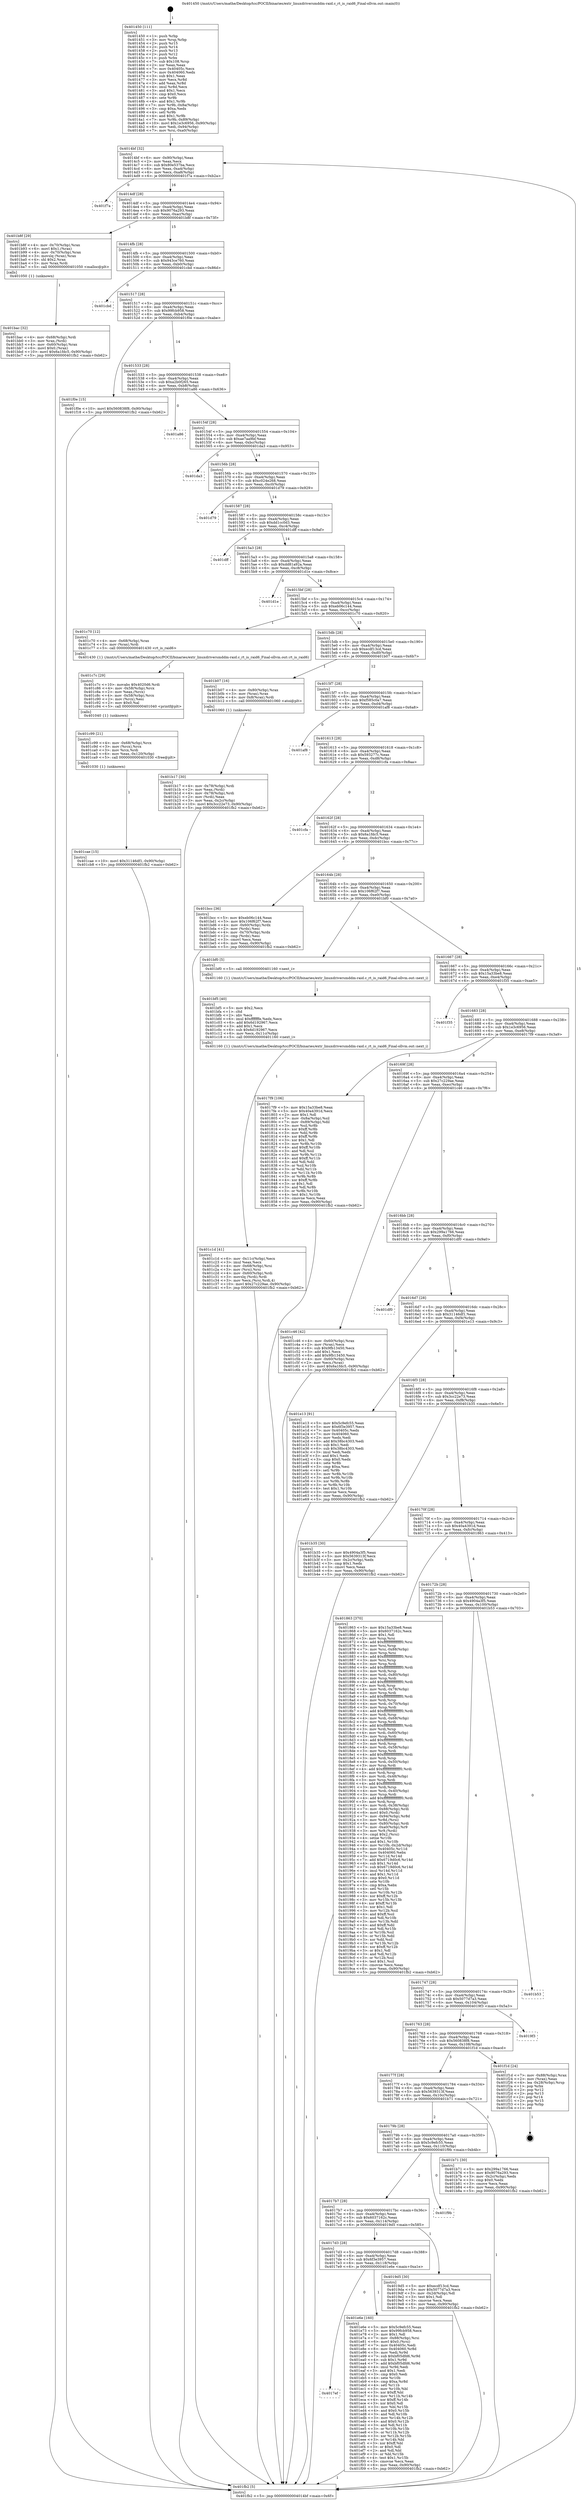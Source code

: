 digraph "0x401450" {
  label = "0x401450 (/mnt/c/Users/mathe/Desktop/tcc/POCII/binaries/extr_linuxdriversmddm-raid.c_rt_is_raid6_Final-ollvm.out::main(0))"
  labelloc = "t"
  node[shape=record]

  Entry [label="",width=0.3,height=0.3,shape=circle,fillcolor=black,style=filled]
  "0x4014bf" [label="{
     0x4014bf [32]\l
     | [instrs]\l
     &nbsp;&nbsp;0x4014bf \<+6\>: mov -0x90(%rbp),%eax\l
     &nbsp;&nbsp;0x4014c5 \<+2\>: mov %eax,%ecx\l
     &nbsp;&nbsp;0x4014c7 \<+6\>: sub $0x80e537ba,%ecx\l
     &nbsp;&nbsp;0x4014cd \<+6\>: mov %eax,-0xa4(%rbp)\l
     &nbsp;&nbsp;0x4014d3 \<+6\>: mov %ecx,-0xa8(%rbp)\l
     &nbsp;&nbsp;0x4014d9 \<+6\>: je 0000000000401f7a \<main+0xb2a\>\l
  }"]
  "0x401f7a" [label="{
     0x401f7a\l
  }", style=dashed]
  "0x4014df" [label="{
     0x4014df [28]\l
     | [instrs]\l
     &nbsp;&nbsp;0x4014df \<+5\>: jmp 00000000004014e4 \<main+0x94\>\l
     &nbsp;&nbsp;0x4014e4 \<+6\>: mov -0xa4(%rbp),%eax\l
     &nbsp;&nbsp;0x4014ea \<+5\>: sub $0x9076a293,%eax\l
     &nbsp;&nbsp;0x4014ef \<+6\>: mov %eax,-0xac(%rbp)\l
     &nbsp;&nbsp;0x4014f5 \<+6\>: je 0000000000401b8f \<main+0x73f\>\l
  }"]
  Exit [label="",width=0.3,height=0.3,shape=circle,fillcolor=black,style=filled,peripheries=2]
  "0x401b8f" [label="{
     0x401b8f [29]\l
     | [instrs]\l
     &nbsp;&nbsp;0x401b8f \<+4\>: mov -0x70(%rbp),%rax\l
     &nbsp;&nbsp;0x401b93 \<+6\>: movl $0x1,(%rax)\l
     &nbsp;&nbsp;0x401b99 \<+4\>: mov -0x70(%rbp),%rax\l
     &nbsp;&nbsp;0x401b9d \<+3\>: movslq (%rax),%rax\l
     &nbsp;&nbsp;0x401ba0 \<+4\>: shl $0x2,%rax\l
     &nbsp;&nbsp;0x401ba4 \<+3\>: mov %rax,%rdi\l
     &nbsp;&nbsp;0x401ba7 \<+5\>: call 0000000000401050 \<malloc@plt\>\l
     | [calls]\l
     &nbsp;&nbsp;0x401050 \{1\} (unknown)\l
  }"]
  "0x4014fb" [label="{
     0x4014fb [28]\l
     | [instrs]\l
     &nbsp;&nbsp;0x4014fb \<+5\>: jmp 0000000000401500 \<main+0xb0\>\l
     &nbsp;&nbsp;0x401500 \<+6\>: mov -0xa4(%rbp),%eax\l
     &nbsp;&nbsp;0x401506 \<+5\>: sub $0x943ce760,%eax\l
     &nbsp;&nbsp;0x40150b \<+6\>: mov %eax,-0xb0(%rbp)\l
     &nbsp;&nbsp;0x401511 \<+6\>: je 0000000000401cbd \<main+0x86d\>\l
  }"]
  "0x4017ef" [label="{
     0x4017ef\l
  }", style=dashed]
  "0x401cbd" [label="{
     0x401cbd\l
  }", style=dashed]
  "0x401517" [label="{
     0x401517 [28]\l
     | [instrs]\l
     &nbsp;&nbsp;0x401517 \<+5\>: jmp 000000000040151c \<main+0xcc\>\l
     &nbsp;&nbsp;0x40151c \<+6\>: mov -0xa4(%rbp),%eax\l
     &nbsp;&nbsp;0x401522 \<+5\>: sub $0x99fcb958,%eax\l
     &nbsp;&nbsp;0x401527 \<+6\>: mov %eax,-0xb4(%rbp)\l
     &nbsp;&nbsp;0x40152d \<+6\>: je 0000000000401f0e \<main+0xabe\>\l
  }"]
  "0x401e6e" [label="{
     0x401e6e [160]\l
     | [instrs]\l
     &nbsp;&nbsp;0x401e6e \<+5\>: mov $0x5c9efc55,%eax\l
     &nbsp;&nbsp;0x401e73 \<+5\>: mov $0x99fcb958,%ecx\l
     &nbsp;&nbsp;0x401e78 \<+2\>: mov $0x1,%dl\l
     &nbsp;&nbsp;0x401e7a \<+7\>: mov -0x88(%rbp),%rsi\l
     &nbsp;&nbsp;0x401e81 \<+6\>: movl $0x0,(%rsi)\l
     &nbsp;&nbsp;0x401e87 \<+7\>: mov 0x40405c,%edi\l
     &nbsp;&nbsp;0x401e8e \<+8\>: mov 0x404060,%r8d\l
     &nbsp;&nbsp;0x401e96 \<+3\>: mov %edi,%r9d\l
     &nbsp;&nbsp;0x401e99 \<+7\>: sub $0xbf05dfd6,%r9d\l
     &nbsp;&nbsp;0x401ea0 \<+4\>: sub $0x1,%r9d\l
     &nbsp;&nbsp;0x401ea4 \<+7\>: add $0xbf05dfd6,%r9d\l
     &nbsp;&nbsp;0x401eab \<+4\>: imul %r9d,%edi\l
     &nbsp;&nbsp;0x401eaf \<+3\>: and $0x1,%edi\l
     &nbsp;&nbsp;0x401eb2 \<+3\>: cmp $0x0,%edi\l
     &nbsp;&nbsp;0x401eb5 \<+4\>: sete %r10b\l
     &nbsp;&nbsp;0x401eb9 \<+4\>: cmp $0xa,%r8d\l
     &nbsp;&nbsp;0x401ebd \<+4\>: setl %r11b\l
     &nbsp;&nbsp;0x401ec1 \<+3\>: mov %r10b,%bl\l
     &nbsp;&nbsp;0x401ec4 \<+3\>: xor $0xff,%bl\l
     &nbsp;&nbsp;0x401ec7 \<+3\>: mov %r11b,%r14b\l
     &nbsp;&nbsp;0x401eca \<+4\>: xor $0xff,%r14b\l
     &nbsp;&nbsp;0x401ece \<+3\>: xor $0x0,%dl\l
     &nbsp;&nbsp;0x401ed1 \<+3\>: mov %bl,%r15b\l
     &nbsp;&nbsp;0x401ed4 \<+4\>: and $0x0,%r15b\l
     &nbsp;&nbsp;0x401ed8 \<+3\>: and %dl,%r10b\l
     &nbsp;&nbsp;0x401edb \<+3\>: mov %r14b,%r12b\l
     &nbsp;&nbsp;0x401ede \<+4\>: and $0x0,%r12b\l
     &nbsp;&nbsp;0x401ee2 \<+3\>: and %dl,%r11b\l
     &nbsp;&nbsp;0x401ee5 \<+3\>: or %r10b,%r15b\l
     &nbsp;&nbsp;0x401ee8 \<+3\>: or %r11b,%r12b\l
     &nbsp;&nbsp;0x401eeb \<+3\>: xor %r12b,%r15b\l
     &nbsp;&nbsp;0x401eee \<+3\>: or %r14b,%bl\l
     &nbsp;&nbsp;0x401ef1 \<+3\>: xor $0xff,%bl\l
     &nbsp;&nbsp;0x401ef4 \<+3\>: or $0x0,%dl\l
     &nbsp;&nbsp;0x401ef7 \<+2\>: and %dl,%bl\l
     &nbsp;&nbsp;0x401ef9 \<+3\>: or %bl,%r15b\l
     &nbsp;&nbsp;0x401efc \<+4\>: test $0x1,%r15b\l
     &nbsp;&nbsp;0x401f00 \<+3\>: cmovne %ecx,%eax\l
     &nbsp;&nbsp;0x401f03 \<+6\>: mov %eax,-0x90(%rbp)\l
     &nbsp;&nbsp;0x401f09 \<+5\>: jmp 0000000000401fb2 \<main+0xb62\>\l
  }"]
  "0x401f0e" [label="{
     0x401f0e [15]\l
     | [instrs]\l
     &nbsp;&nbsp;0x401f0e \<+10\>: movl $0x560838f8,-0x90(%rbp)\l
     &nbsp;&nbsp;0x401f18 \<+5\>: jmp 0000000000401fb2 \<main+0xb62\>\l
  }"]
  "0x401533" [label="{
     0x401533 [28]\l
     | [instrs]\l
     &nbsp;&nbsp;0x401533 \<+5\>: jmp 0000000000401538 \<main+0xe8\>\l
     &nbsp;&nbsp;0x401538 \<+6\>: mov -0xa4(%rbp),%eax\l
     &nbsp;&nbsp;0x40153e \<+5\>: sub $0xa2b0f265,%eax\l
     &nbsp;&nbsp;0x401543 \<+6\>: mov %eax,-0xb8(%rbp)\l
     &nbsp;&nbsp;0x401549 \<+6\>: je 0000000000401a86 \<main+0x636\>\l
  }"]
  "0x401cae" [label="{
     0x401cae [15]\l
     | [instrs]\l
     &nbsp;&nbsp;0x401cae \<+10\>: movl $0x31146df1,-0x90(%rbp)\l
     &nbsp;&nbsp;0x401cb8 \<+5\>: jmp 0000000000401fb2 \<main+0xb62\>\l
  }"]
  "0x401a86" [label="{
     0x401a86\l
  }", style=dashed]
  "0x40154f" [label="{
     0x40154f [28]\l
     | [instrs]\l
     &nbsp;&nbsp;0x40154f \<+5\>: jmp 0000000000401554 \<main+0x104\>\l
     &nbsp;&nbsp;0x401554 \<+6\>: mov -0xa4(%rbp),%eax\l
     &nbsp;&nbsp;0x40155a \<+5\>: sub $0xae7aa9bf,%eax\l
     &nbsp;&nbsp;0x40155f \<+6\>: mov %eax,-0xbc(%rbp)\l
     &nbsp;&nbsp;0x401565 \<+6\>: je 0000000000401da3 \<main+0x953\>\l
  }"]
  "0x401c99" [label="{
     0x401c99 [21]\l
     | [instrs]\l
     &nbsp;&nbsp;0x401c99 \<+4\>: mov -0x68(%rbp),%rcx\l
     &nbsp;&nbsp;0x401c9d \<+3\>: mov (%rcx),%rcx\l
     &nbsp;&nbsp;0x401ca0 \<+3\>: mov %rcx,%rdi\l
     &nbsp;&nbsp;0x401ca3 \<+6\>: mov %eax,-0x120(%rbp)\l
     &nbsp;&nbsp;0x401ca9 \<+5\>: call 0000000000401030 \<free@plt\>\l
     | [calls]\l
     &nbsp;&nbsp;0x401030 \{1\} (unknown)\l
  }"]
  "0x401da3" [label="{
     0x401da3\l
  }", style=dashed]
  "0x40156b" [label="{
     0x40156b [28]\l
     | [instrs]\l
     &nbsp;&nbsp;0x40156b \<+5\>: jmp 0000000000401570 \<main+0x120\>\l
     &nbsp;&nbsp;0x401570 \<+6\>: mov -0xa4(%rbp),%eax\l
     &nbsp;&nbsp;0x401576 \<+5\>: sub $0xc024e268,%eax\l
     &nbsp;&nbsp;0x40157b \<+6\>: mov %eax,-0xc0(%rbp)\l
     &nbsp;&nbsp;0x401581 \<+6\>: je 0000000000401d79 \<main+0x929\>\l
  }"]
  "0x401c7c" [label="{
     0x401c7c [29]\l
     | [instrs]\l
     &nbsp;&nbsp;0x401c7c \<+10\>: movabs $0x4020d6,%rdi\l
     &nbsp;&nbsp;0x401c86 \<+4\>: mov -0x58(%rbp),%rcx\l
     &nbsp;&nbsp;0x401c8a \<+2\>: mov %eax,(%rcx)\l
     &nbsp;&nbsp;0x401c8c \<+4\>: mov -0x58(%rbp),%rcx\l
     &nbsp;&nbsp;0x401c90 \<+2\>: mov (%rcx),%esi\l
     &nbsp;&nbsp;0x401c92 \<+2\>: mov $0x0,%al\l
     &nbsp;&nbsp;0x401c94 \<+5\>: call 0000000000401040 \<printf@plt\>\l
     | [calls]\l
     &nbsp;&nbsp;0x401040 \{1\} (unknown)\l
  }"]
  "0x401d79" [label="{
     0x401d79\l
  }", style=dashed]
  "0x401587" [label="{
     0x401587 [28]\l
     | [instrs]\l
     &nbsp;&nbsp;0x401587 \<+5\>: jmp 000000000040158c \<main+0x13c\>\l
     &nbsp;&nbsp;0x40158c \<+6\>: mov -0xa4(%rbp),%eax\l
     &nbsp;&nbsp;0x401592 \<+5\>: sub $0xdd1cc0d3,%eax\l
     &nbsp;&nbsp;0x401597 \<+6\>: mov %eax,-0xc4(%rbp)\l
     &nbsp;&nbsp;0x40159d \<+6\>: je 0000000000401dff \<main+0x9af\>\l
  }"]
  "0x401c1d" [label="{
     0x401c1d [41]\l
     | [instrs]\l
     &nbsp;&nbsp;0x401c1d \<+6\>: mov -0x11c(%rbp),%ecx\l
     &nbsp;&nbsp;0x401c23 \<+3\>: imul %eax,%ecx\l
     &nbsp;&nbsp;0x401c26 \<+4\>: mov -0x68(%rbp),%rsi\l
     &nbsp;&nbsp;0x401c2a \<+3\>: mov (%rsi),%rsi\l
     &nbsp;&nbsp;0x401c2d \<+4\>: mov -0x60(%rbp),%rdi\l
     &nbsp;&nbsp;0x401c31 \<+3\>: movslq (%rdi),%rdi\l
     &nbsp;&nbsp;0x401c34 \<+3\>: mov %ecx,(%rsi,%rdi,4)\l
     &nbsp;&nbsp;0x401c37 \<+10\>: movl $0x27c229ae,-0x90(%rbp)\l
     &nbsp;&nbsp;0x401c41 \<+5\>: jmp 0000000000401fb2 \<main+0xb62\>\l
  }"]
  "0x401dff" [label="{
     0x401dff\l
  }", style=dashed]
  "0x4015a3" [label="{
     0x4015a3 [28]\l
     | [instrs]\l
     &nbsp;&nbsp;0x4015a3 \<+5\>: jmp 00000000004015a8 \<main+0x158\>\l
     &nbsp;&nbsp;0x4015a8 \<+6\>: mov -0xa4(%rbp),%eax\l
     &nbsp;&nbsp;0x4015ae \<+5\>: sub $0xdd81a92a,%eax\l
     &nbsp;&nbsp;0x4015b3 \<+6\>: mov %eax,-0xc8(%rbp)\l
     &nbsp;&nbsp;0x4015b9 \<+6\>: je 0000000000401d1e \<main+0x8ce\>\l
  }"]
  "0x401bf5" [label="{
     0x401bf5 [40]\l
     | [instrs]\l
     &nbsp;&nbsp;0x401bf5 \<+5\>: mov $0x2,%ecx\l
     &nbsp;&nbsp;0x401bfa \<+1\>: cltd\l
     &nbsp;&nbsp;0x401bfb \<+2\>: idiv %ecx\l
     &nbsp;&nbsp;0x401bfd \<+6\>: imul $0xfffffffe,%edx,%ecx\l
     &nbsp;&nbsp;0x401c03 \<+6\>: add $0x6d192967,%ecx\l
     &nbsp;&nbsp;0x401c09 \<+3\>: add $0x1,%ecx\l
     &nbsp;&nbsp;0x401c0c \<+6\>: sub $0x6d192967,%ecx\l
     &nbsp;&nbsp;0x401c12 \<+6\>: mov %ecx,-0x11c(%rbp)\l
     &nbsp;&nbsp;0x401c18 \<+5\>: call 0000000000401160 \<next_i\>\l
     | [calls]\l
     &nbsp;&nbsp;0x401160 \{1\} (/mnt/c/Users/mathe/Desktop/tcc/POCII/binaries/extr_linuxdriversmddm-raid.c_rt_is_raid6_Final-ollvm.out::next_i)\l
  }"]
  "0x401d1e" [label="{
     0x401d1e\l
  }", style=dashed]
  "0x4015bf" [label="{
     0x4015bf [28]\l
     | [instrs]\l
     &nbsp;&nbsp;0x4015bf \<+5\>: jmp 00000000004015c4 \<main+0x174\>\l
     &nbsp;&nbsp;0x4015c4 \<+6\>: mov -0xa4(%rbp),%eax\l
     &nbsp;&nbsp;0x4015ca \<+5\>: sub $0xeb06c144,%eax\l
     &nbsp;&nbsp;0x4015cf \<+6\>: mov %eax,-0xcc(%rbp)\l
     &nbsp;&nbsp;0x4015d5 \<+6\>: je 0000000000401c70 \<main+0x820\>\l
  }"]
  "0x401bac" [label="{
     0x401bac [32]\l
     | [instrs]\l
     &nbsp;&nbsp;0x401bac \<+4\>: mov -0x68(%rbp),%rdi\l
     &nbsp;&nbsp;0x401bb0 \<+3\>: mov %rax,(%rdi)\l
     &nbsp;&nbsp;0x401bb3 \<+4\>: mov -0x60(%rbp),%rax\l
     &nbsp;&nbsp;0x401bb7 \<+6\>: movl $0x0,(%rax)\l
     &nbsp;&nbsp;0x401bbd \<+10\>: movl $0x6a1fdc5,-0x90(%rbp)\l
     &nbsp;&nbsp;0x401bc7 \<+5\>: jmp 0000000000401fb2 \<main+0xb62\>\l
  }"]
  "0x401c70" [label="{
     0x401c70 [12]\l
     | [instrs]\l
     &nbsp;&nbsp;0x401c70 \<+4\>: mov -0x68(%rbp),%rax\l
     &nbsp;&nbsp;0x401c74 \<+3\>: mov (%rax),%rdi\l
     &nbsp;&nbsp;0x401c77 \<+5\>: call 0000000000401430 \<rt_is_raid6\>\l
     | [calls]\l
     &nbsp;&nbsp;0x401430 \{1\} (/mnt/c/Users/mathe/Desktop/tcc/POCII/binaries/extr_linuxdriversmddm-raid.c_rt_is_raid6_Final-ollvm.out::rt_is_raid6)\l
  }"]
  "0x4015db" [label="{
     0x4015db [28]\l
     | [instrs]\l
     &nbsp;&nbsp;0x4015db \<+5\>: jmp 00000000004015e0 \<main+0x190\>\l
     &nbsp;&nbsp;0x4015e0 \<+6\>: mov -0xa4(%rbp),%eax\l
     &nbsp;&nbsp;0x4015e6 \<+5\>: sub $0xecdf13cd,%eax\l
     &nbsp;&nbsp;0x4015eb \<+6\>: mov %eax,-0xd0(%rbp)\l
     &nbsp;&nbsp;0x4015f1 \<+6\>: je 0000000000401b07 \<main+0x6b7\>\l
  }"]
  "0x401b17" [label="{
     0x401b17 [30]\l
     | [instrs]\l
     &nbsp;&nbsp;0x401b17 \<+4\>: mov -0x78(%rbp),%rdi\l
     &nbsp;&nbsp;0x401b1b \<+2\>: mov %eax,(%rdi)\l
     &nbsp;&nbsp;0x401b1d \<+4\>: mov -0x78(%rbp),%rdi\l
     &nbsp;&nbsp;0x401b21 \<+2\>: mov (%rdi),%eax\l
     &nbsp;&nbsp;0x401b23 \<+3\>: mov %eax,-0x2c(%rbp)\l
     &nbsp;&nbsp;0x401b26 \<+10\>: movl $0x3cc22e73,-0x90(%rbp)\l
     &nbsp;&nbsp;0x401b30 \<+5\>: jmp 0000000000401fb2 \<main+0xb62\>\l
  }"]
  "0x401b07" [label="{
     0x401b07 [16]\l
     | [instrs]\l
     &nbsp;&nbsp;0x401b07 \<+4\>: mov -0x80(%rbp),%rax\l
     &nbsp;&nbsp;0x401b0b \<+3\>: mov (%rax),%rax\l
     &nbsp;&nbsp;0x401b0e \<+4\>: mov 0x8(%rax),%rdi\l
     &nbsp;&nbsp;0x401b12 \<+5\>: call 0000000000401060 \<atoi@plt\>\l
     | [calls]\l
     &nbsp;&nbsp;0x401060 \{1\} (unknown)\l
  }"]
  "0x4015f7" [label="{
     0x4015f7 [28]\l
     | [instrs]\l
     &nbsp;&nbsp;0x4015f7 \<+5\>: jmp 00000000004015fc \<main+0x1ac\>\l
     &nbsp;&nbsp;0x4015fc \<+6\>: mov -0xa4(%rbp),%eax\l
     &nbsp;&nbsp;0x401602 \<+5\>: sub $0xf585c0a7,%eax\l
     &nbsp;&nbsp;0x401607 \<+6\>: mov %eax,-0xd4(%rbp)\l
     &nbsp;&nbsp;0x40160d \<+6\>: je 0000000000401af8 \<main+0x6a8\>\l
  }"]
  "0x4017d3" [label="{
     0x4017d3 [28]\l
     | [instrs]\l
     &nbsp;&nbsp;0x4017d3 \<+5\>: jmp 00000000004017d8 \<main+0x388\>\l
     &nbsp;&nbsp;0x4017d8 \<+6\>: mov -0xa4(%rbp),%eax\l
     &nbsp;&nbsp;0x4017de \<+5\>: sub $0x6f3e3957,%eax\l
     &nbsp;&nbsp;0x4017e3 \<+6\>: mov %eax,-0x118(%rbp)\l
     &nbsp;&nbsp;0x4017e9 \<+6\>: je 0000000000401e6e \<main+0xa1e\>\l
  }"]
  "0x401af8" [label="{
     0x401af8\l
  }", style=dashed]
  "0x401613" [label="{
     0x401613 [28]\l
     | [instrs]\l
     &nbsp;&nbsp;0x401613 \<+5\>: jmp 0000000000401618 \<main+0x1c8\>\l
     &nbsp;&nbsp;0x401618 \<+6\>: mov -0xa4(%rbp),%eax\l
     &nbsp;&nbsp;0x40161e \<+5\>: sub $0x593277c,%eax\l
     &nbsp;&nbsp;0x401623 \<+6\>: mov %eax,-0xd8(%rbp)\l
     &nbsp;&nbsp;0x401629 \<+6\>: je 0000000000401cfa \<main+0x8aa\>\l
  }"]
  "0x4019d5" [label="{
     0x4019d5 [30]\l
     | [instrs]\l
     &nbsp;&nbsp;0x4019d5 \<+5\>: mov $0xecdf13cd,%eax\l
     &nbsp;&nbsp;0x4019da \<+5\>: mov $0x5077d7a3,%ecx\l
     &nbsp;&nbsp;0x4019df \<+3\>: mov -0x2d(%rbp),%dl\l
     &nbsp;&nbsp;0x4019e2 \<+3\>: test $0x1,%dl\l
     &nbsp;&nbsp;0x4019e5 \<+3\>: cmovne %ecx,%eax\l
     &nbsp;&nbsp;0x4019e8 \<+6\>: mov %eax,-0x90(%rbp)\l
     &nbsp;&nbsp;0x4019ee \<+5\>: jmp 0000000000401fb2 \<main+0xb62\>\l
  }"]
  "0x401cfa" [label="{
     0x401cfa\l
  }", style=dashed]
  "0x40162f" [label="{
     0x40162f [28]\l
     | [instrs]\l
     &nbsp;&nbsp;0x40162f \<+5\>: jmp 0000000000401634 \<main+0x1e4\>\l
     &nbsp;&nbsp;0x401634 \<+6\>: mov -0xa4(%rbp),%eax\l
     &nbsp;&nbsp;0x40163a \<+5\>: sub $0x6a1fdc5,%eax\l
     &nbsp;&nbsp;0x40163f \<+6\>: mov %eax,-0xdc(%rbp)\l
     &nbsp;&nbsp;0x401645 \<+6\>: je 0000000000401bcc \<main+0x77c\>\l
  }"]
  "0x4017b7" [label="{
     0x4017b7 [28]\l
     | [instrs]\l
     &nbsp;&nbsp;0x4017b7 \<+5\>: jmp 00000000004017bc \<main+0x36c\>\l
     &nbsp;&nbsp;0x4017bc \<+6\>: mov -0xa4(%rbp),%eax\l
     &nbsp;&nbsp;0x4017c2 \<+5\>: sub $0x6037162c,%eax\l
     &nbsp;&nbsp;0x4017c7 \<+6\>: mov %eax,-0x114(%rbp)\l
     &nbsp;&nbsp;0x4017cd \<+6\>: je 00000000004019d5 \<main+0x585\>\l
  }"]
  "0x401bcc" [label="{
     0x401bcc [36]\l
     | [instrs]\l
     &nbsp;&nbsp;0x401bcc \<+5\>: mov $0xeb06c144,%eax\l
     &nbsp;&nbsp;0x401bd1 \<+5\>: mov $0x106f62f7,%ecx\l
     &nbsp;&nbsp;0x401bd6 \<+4\>: mov -0x60(%rbp),%rdx\l
     &nbsp;&nbsp;0x401bda \<+2\>: mov (%rdx),%esi\l
     &nbsp;&nbsp;0x401bdc \<+4\>: mov -0x70(%rbp),%rdx\l
     &nbsp;&nbsp;0x401be0 \<+2\>: cmp (%rdx),%esi\l
     &nbsp;&nbsp;0x401be2 \<+3\>: cmovl %ecx,%eax\l
     &nbsp;&nbsp;0x401be5 \<+6\>: mov %eax,-0x90(%rbp)\l
     &nbsp;&nbsp;0x401beb \<+5\>: jmp 0000000000401fb2 \<main+0xb62\>\l
  }"]
  "0x40164b" [label="{
     0x40164b [28]\l
     | [instrs]\l
     &nbsp;&nbsp;0x40164b \<+5\>: jmp 0000000000401650 \<main+0x200\>\l
     &nbsp;&nbsp;0x401650 \<+6\>: mov -0xa4(%rbp),%eax\l
     &nbsp;&nbsp;0x401656 \<+5\>: sub $0x106f62f7,%eax\l
     &nbsp;&nbsp;0x40165b \<+6\>: mov %eax,-0xe0(%rbp)\l
     &nbsp;&nbsp;0x401661 \<+6\>: je 0000000000401bf0 \<main+0x7a0\>\l
  }"]
  "0x401f9b" [label="{
     0x401f9b\l
  }", style=dashed]
  "0x401bf0" [label="{
     0x401bf0 [5]\l
     | [instrs]\l
     &nbsp;&nbsp;0x401bf0 \<+5\>: call 0000000000401160 \<next_i\>\l
     | [calls]\l
     &nbsp;&nbsp;0x401160 \{1\} (/mnt/c/Users/mathe/Desktop/tcc/POCII/binaries/extr_linuxdriversmddm-raid.c_rt_is_raid6_Final-ollvm.out::next_i)\l
  }"]
  "0x401667" [label="{
     0x401667 [28]\l
     | [instrs]\l
     &nbsp;&nbsp;0x401667 \<+5\>: jmp 000000000040166c \<main+0x21c\>\l
     &nbsp;&nbsp;0x40166c \<+6\>: mov -0xa4(%rbp),%eax\l
     &nbsp;&nbsp;0x401672 \<+5\>: sub $0x15a33be8,%eax\l
     &nbsp;&nbsp;0x401677 \<+6\>: mov %eax,-0xe4(%rbp)\l
     &nbsp;&nbsp;0x40167d \<+6\>: je 0000000000401f35 \<main+0xae5\>\l
  }"]
  "0x40179b" [label="{
     0x40179b [28]\l
     | [instrs]\l
     &nbsp;&nbsp;0x40179b \<+5\>: jmp 00000000004017a0 \<main+0x350\>\l
     &nbsp;&nbsp;0x4017a0 \<+6\>: mov -0xa4(%rbp),%eax\l
     &nbsp;&nbsp;0x4017a6 \<+5\>: sub $0x5c9efc55,%eax\l
     &nbsp;&nbsp;0x4017ab \<+6\>: mov %eax,-0x110(%rbp)\l
     &nbsp;&nbsp;0x4017b1 \<+6\>: je 0000000000401f9b \<main+0xb4b\>\l
  }"]
  "0x401f35" [label="{
     0x401f35\l
  }", style=dashed]
  "0x401683" [label="{
     0x401683 [28]\l
     | [instrs]\l
     &nbsp;&nbsp;0x401683 \<+5\>: jmp 0000000000401688 \<main+0x238\>\l
     &nbsp;&nbsp;0x401688 \<+6\>: mov -0xa4(%rbp),%eax\l
     &nbsp;&nbsp;0x40168e \<+5\>: sub $0x1e3c6956,%eax\l
     &nbsp;&nbsp;0x401693 \<+6\>: mov %eax,-0xe8(%rbp)\l
     &nbsp;&nbsp;0x401699 \<+6\>: je 00000000004017f9 \<main+0x3a9\>\l
  }"]
  "0x401b71" [label="{
     0x401b71 [30]\l
     | [instrs]\l
     &nbsp;&nbsp;0x401b71 \<+5\>: mov $0x299a1766,%eax\l
     &nbsp;&nbsp;0x401b76 \<+5\>: mov $0x9076a293,%ecx\l
     &nbsp;&nbsp;0x401b7b \<+3\>: mov -0x2c(%rbp),%edx\l
     &nbsp;&nbsp;0x401b7e \<+3\>: cmp $0x0,%edx\l
     &nbsp;&nbsp;0x401b81 \<+3\>: cmove %ecx,%eax\l
     &nbsp;&nbsp;0x401b84 \<+6\>: mov %eax,-0x90(%rbp)\l
     &nbsp;&nbsp;0x401b8a \<+5\>: jmp 0000000000401fb2 \<main+0xb62\>\l
  }"]
  "0x4017f9" [label="{
     0x4017f9 [106]\l
     | [instrs]\l
     &nbsp;&nbsp;0x4017f9 \<+5\>: mov $0x15a33be8,%eax\l
     &nbsp;&nbsp;0x4017fe \<+5\>: mov $0x40a4391d,%ecx\l
     &nbsp;&nbsp;0x401803 \<+2\>: mov $0x1,%dl\l
     &nbsp;&nbsp;0x401805 \<+7\>: mov -0x8a(%rbp),%sil\l
     &nbsp;&nbsp;0x40180c \<+7\>: mov -0x89(%rbp),%dil\l
     &nbsp;&nbsp;0x401813 \<+3\>: mov %sil,%r8b\l
     &nbsp;&nbsp;0x401816 \<+4\>: xor $0xff,%r8b\l
     &nbsp;&nbsp;0x40181a \<+3\>: mov %dil,%r9b\l
     &nbsp;&nbsp;0x40181d \<+4\>: xor $0xff,%r9b\l
     &nbsp;&nbsp;0x401821 \<+3\>: xor $0x1,%dl\l
     &nbsp;&nbsp;0x401824 \<+3\>: mov %r8b,%r10b\l
     &nbsp;&nbsp;0x401827 \<+4\>: and $0xff,%r10b\l
     &nbsp;&nbsp;0x40182b \<+3\>: and %dl,%sil\l
     &nbsp;&nbsp;0x40182e \<+3\>: mov %r9b,%r11b\l
     &nbsp;&nbsp;0x401831 \<+4\>: and $0xff,%r11b\l
     &nbsp;&nbsp;0x401835 \<+3\>: and %dl,%dil\l
     &nbsp;&nbsp;0x401838 \<+3\>: or %sil,%r10b\l
     &nbsp;&nbsp;0x40183b \<+3\>: or %dil,%r11b\l
     &nbsp;&nbsp;0x40183e \<+3\>: xor %r11b,%r10b\l
     &nbsp;&nbsp;0x401841 \<+3\>: or %r9b,%r8b\l
     &nbsp;&nbsp;0x401844 \<+4\>: xor $0xff,%r8b\l
     &nbsp;&nbsp;0x401848 \<+3\>: or $0x1,%dl\l
     &nbsp;&nbsp;0x40184b \<+3\>: and %dl,%r8b\l
     &nbsp;&nbsp;0x40184e \<+3\>: or %r8b,%r10b\l
     &nbsp;&nbsp;0x401851 \<+4\>: test $0x1,%r10b\l
     &nbsp;&nbsp;0x401855 \<+3\>: cmovne %ecx,%eax\l
     &nbsp;&nbsp;0x401858 \<+6\>: mov %eax,-0x90(%rbp)\l
     &nbsp;&nbsp;0x40185e \<+5\>: jmp 0000000000401fb2 \<main+0xb62\>\l
  }"]
  "0x40169f" [label="{
     0x40169f [28]\l
     | [instrs]\l
     &nbsp;&nbsp;0x40169f \<+5\>: jmp 00000000004016a4 \<main+0x254\>\l
     &nbsp;&nbsp;0x4016a4 \<+6\>: mov -0xa4(%rbp),%eax\l
     &nbsp;&nbsp;0x4016aa \<+5\>: sub $0x27c229ae,%eax\l
     &nbsp;&nbsp;0x4016af \<+6\>: mov %eax,-0xec(%rbp)\l
     &nbsp;&nbsp;0x4016b5 \<+6\>: je 0000000000401c46 \<main+0x7f6\>\l
  }"]
  "0x401fb2" [label="{
     0x401fb2 [5]\l
     | [instrs]\l
     &nbsp;&nbsp;0x401fb2 \<+5\>: jmp 00000000004014bf \<main+0x6f\>\l
  }"]
  "0x401450" [label="{
     0x401450 [111]\l
     | [instrs]\l
     &nbsp;&nbsp;0x401450 \<+1\>: push %rbp\l
     &nbsp;&nbsp;0x401451 \<+3\>: mov %rsp,%rbp\l
     &nbsp;&nbsp;0x401454 \<+2\>: push %r15\l
     &nbsp;&nbsp;0x401456 \<+2\>: push %r14\l
     &nbsp;&nbsp;0x401458 \<+2\>: push %r13\l
     &nbsp;&nbsp;0x40145a \<+2\>: push %r12\l
     &nbsp;&nbsp;0x40145c \<+1\>: push %rbx\l
     &nbsp;&nbsp;0x40145d \<+7\>: sub $0x108,%rsp\l
     &nbsp;&nbsp;0x401464 \<+2\>: xor %eax,%eax\l
     &nbsp;&nbsp;0x401466 \<+7\>: mov 0x40405c,%ecx\l
     &nbsp;&nbsp;0x40146d \<+7\>: mov 0x404060,%edx\l
     &nbsp;&nbsp;0x401474 \<+3\>: sub $0x1,%eax\l
     &nbsp;&nbsp;0x401477 \<+3\>: mov %ecx,%r8d\l
     &nbsp;&nbsp;0x40147a \<+3\>: add %eax,%r8d\l
     &nbsp;&nbsp;0x40147d \<+4\>: imul %r8d,%ecx\l
     &nbsp;&nbsp;0x401481 \<+3\>: and $0x1,%ecx\l
     &nbsp;&nbsp;0x401484 \<+3\>: cmp $0x0,%ecx\l
     &nbsp;&nbsp;0x401487 \<+4\>: sete %r9b\l
     &nbsp;&nbsp;0x40148b \<+4\>: and $0x1,%r9b\l
     &nbsp;&nbsp;0x40148f \<+7\>: mov %r9b,-0x8a(%rbp)\l
     &nbsp;&nbsp;0x401496 \<+3\>: cmp $0xa,%edx\l
     &nbsp;&nbsp;0x401499 \<+4\>: setl %r9b\l
     &nbsp;&nbsp;0x40149d \<+4\>: and $0x1,%r9b\l
     &nbsp;&nbsp;0x4014a1 \<+7\>: mov %r9b,-0x89(%rbp)\l
     &nbsp;&nbsp;0x4014a8 \<+10\>: movl $0x1e3c6956,-0x90(%rbp)\l
     &nbsp;&nbsp;0x4014b2 \<+6\>: mov %edi,-0x94(%rbp)\l
     &nbsp;&nbsp;0x4014b8 \<+7\>: mov %rsi,-0xa0(%rbp)\l
  }"]
  "0x40177f" [label="{
     0x40177f [28]\l
     | [instrs]\l
     &nbsp;&nbsp;0x40177f \<+5\>: jmp 0000000000401784 \<main+0x334\>\l
     &nbsp;&nbsp;0x401784 \<+6\>: mov -0xa4(%rbp),%eax\l
     &nbsp;&nbsp;0x40178a \<+5\>: sub $0x5639313f,%eax\l
     &nbsp;&nbsp;0x40178f \<+6\>: mov %eax,-0x10c(%rbp)\l
     &nbsp;&nbsp;0x401795 \<+6\>: je 0000000000401b71 \<main+0x721\>\l
  }"]
  "0x401c46" [label="{
     0x401c46 [42]\l
     | [instrs]\l
     &nbsp;&nbsp;0x401c46 \<+4\>: mov -0x60(%rbp),%rax\l
     &nbsp;&nbsp;0x401c4a \<+2\>: mov (%rax),%ecx\l
     &nbsp;&nbsp;0x401c4c \<+6\>: sub $0x9fb13450,%ecx\l
     &nbsp;&nbsp;0x401c52 \<+3\>: add $0x1,%ecx\l
     &nbsp;&nbsp;0x401c55 \<+6\>: add $0x9fb13450,%ecx\l
     &nbsp;&nbsp;0x401c5b \<+4\>: mov -0x60(%rbp),%rax\l
     &nbsp;&nbsp;0x401c5f \<+2\>: mov %ecx,(%rax)\l
     &nbsp;&nbsp;0x401c61 \<+10\>: movl $0x6a1fdc5,-0x90(%rbp)\l
     &nbsp;&nbsp;0x401c6b \<+5\>: jmp 0000000000401fb2 \<main+0xb62\>\l
  }"]
  "0x4016bb" [label="{
     0x4016bb [28]\l
     | [instrs]\l
     &nbsp;&nbsp;0x4016bb \<+5\>: jmp 00000000004016c0 \<main+0x270\>\l
     &nbsp;&nbsp;0x4016c0 \<+6\>: mov -0xa4(%rbp),%eax\l
     &nbsp;&nbsp;0x4016c6 \<+5\>: sub $0x299a1766,%eax\l
     &nbsp;&nbsp;0x4016cb \<+6\>: mov %eax,-0xf0(%rbp)\l
     &nbsp;&nbsp;0x4016d1 \<+6\>: je 0000000000401df0 \<main+0x9a0\>\l
  }"]
  "0x401f1d" [label="{
     0x401f1d [24]\l
     | [instrs]\l
     &nbsp;&nbsp;0x401f1d \<+7\>: mov -0x88(%rbp),%rax\l
     &nbsp;&nbsp;0x401f24 \<+2\>: mov (%rax),%eax\l
     &nbsp;&nbsp;0x401f26 \<+4\>: lea -0x28(%rbp),%rsp\l
     &nbsp;&nbsp;0x401f2a \<+1\>: pop %rbx\l
     &nbsp;&nbsp;0x401f2b \<+2\>: pop %r12\l
     &nbsp;&nbsp;0x401f2d \<+2\>: pop %r13\l
     &nbsp;&nbsp;0x401f2f \<+2\>: pop %r14\l
     &nbsp;&nbsp;0x401f31 \<+2\>: pop %r15\l
     &nbsp;&nbsp;0x401f33 \<+1\>: pop %rbp\l
     &nbsp;&nbsp;0x401f34 \<+1\>: ret\l
  }"]
  "0x401df0" [label="{
     0x401df0\l
  }", style=dashed]
  "0x4016d7" [label="{
     0x4016d7 [28]\l
     | [instrs]\l
     &nbsp;&nbsp;0x4016d7 \<+5\>: jmp 00000000004016dc \<main+0x28c\>\l
     &nbsp;&nbsp;0x4016dc \<+6\>: mov -0xa4(%rbp),%eax\l
     &nbsp;&nbsp;0x4016e2 \<+5\>: sub $0x31146df1,%eax\l
     &nbsp;&nbsp;0x4016e7 \<+6\>: mov %eax,-0xf4(%rbp)\l
     &nbsp;&nbsp;0x4016ed \<+6\>: je 0000000000401e13 \<main+0x9c3\>\l
  }"]
  "0x401763" [label="{
     0x401763 [28]\l
     | [instrs]\l
     &nbsp;&nbsp;0x401763 \<+5\>: jmp 0000000000401768 \<main+0x318\>\l
     &nbsp;&nbsp;0x401768 \<+6\>: mov -0xa4(%rbp),%eax\l
     &nbsp;&nbsp;0x40176e \<+5\>: sub $0x560838f8,%eax\l
     &nbsp;&nbsp;0x401773 \<+6\>: mov %eax,-0x108(%rbp)\l
     &nbsp;&nbsp;0x401779 \<+6\>: je 0000000000401f1d \<main+0xacd\>\l
  }"]
  "0x401e13" [label="{
     0x401e13 [91]\l
     | [instrs]\l
     &nbsp;&nbsp;0x401e13 \<+5\>: mov $0x5c9efc55,%eax\l
     &nbsp;&nbsp;0x401e18 \<+5\>: mov $0x6f3e3957,%ecx\l
     &nbsp;&nbsp;0x401e1d \<+7\>: mov 0x40405c,%edx\l
     &nbsp;&nbsp;0x401e24 \<+7\>: mov 0x404060,%esi\l
     &nbsp;&nbsp;0x401e2b \<+2\>: mov %edx,%edi\l
     &nbsp;&nbsp;0x401e2d \<+6\>: add $0x38bc4303,%edi\l
     &nbsp;&nbsp;0x401e33 \<+3\>: sub $0x1,%edi\l
     &nbsp;&nbsp;0x401e36 \<+6\>: sub $0x38bc4303,%edi\l
     &nbsp;&nbsp;0x401e3c \<+3\>: imul %edi,%edx\l
     &nbsp;&nbsp;0x401e3f \<+3\>: and $0x1,%edx\l
     &nbsp;&nbsp;0x401e42 \<+3\>: cmp $0x0,%edx\l
     &nbsp;&nbsp;0x401e45 \<+4\>: sete %r8b\l
     &nbsp;&nbsp;0x401e49 \<+3\>: cmp $0xa,%esi\l
     &nbsp;&nbsp;0x401e4c \<+4\>: setl %r9b\l
     &nbsp;&nbsp;0x401e50 \<+3\>: mov %r8b,%r10b\l
     &nbsp;&nbsp;0x401e53 \<+3\>: and %r9b,%r10b\l
     &nbsp;&nbsp;0x401e56 \<+3\>: xor %r9b,%r8b\l
     &nbsp;&nbsp;0x401e59 \<+3\>: or %r8b,%r10b\l
     &nbsp;&nbsp;0x401e5c \<+4\>: test $0x1,%r10b\l
     &nbsp;&nbsp;0x401e60 \<+3\>: cmovne %ecx,%eax\l
     &nbsp;&nbsp;0x401e63 \<+6\>: mov %eax,-0x90(%rbp)\l
     &nbsp;&nbsp;0x401e69 \<+5\>: jmp 0000000000401fb2 \<main+0xb62\>\l
  }"]
  "0x4016f3" [label="{
     0x4016f3 [28]\l
     | [instrs]\l
     &nbsp;&nbsp;0x4016f3 \<+5\>: jmp 00000000004016f8 \<main+0x2a8\>\l
     &nbsp;&nbsp;0x4016f8 \<+6\>: mov -0xa4(%rbp),%eax\l
     &nbsp;&nbsp;0x4016fe \<+5\>: sub $0x3cc22e73,%eax\l
     &nbsp;&nbsp;0x401703 \<+6\>: mov %eax,-0xf8(%rbp)\l
     &nbsp;&nbsp;0x401709 \<+6\>: je 0000000000401b35 \<main+0x6e5\>\l
  }"]
  "0x4019f3" [label="{
     0x4019f3\l
  }", style=dashed]
  "0x401b35" [label="{
     0x401b35 [30]\l
     | [instrs]\l
     &nbsp;&nbsp;0x401b35 \<+5\>: mov $0x4904a3f5,%eax\l
     &nbsp;&nbsp;0x401b3a \<+5\>: mov $0x5639313f,%ecx\l
     &nbsp;&nbsp;0x401b3f \<+3\>: mov -0x2c(%rbp),%edx\l
     &nbsp;&nbsp;0x401b42 \<+3\>: cmp $0x1,%edx\l
     &nbsp;&nbsp;0x401b45 \<+3\>: cmovl %ecx,%eax\l
     &nbsp;&nbsp;0x401b48 \<+6\>: mov %eax,-0x90(%rbp)\l
     &nbsp;&nbsp;0x401b4e \<+5\>: jmp 0000000000401fb2 \<main+0xb62\>\l
  }"]
  "0x40170f" [label="{
     0x40170f [28]\l
     | [instrs]\l
     &nbsp;&nbsp;0x40170f \<+5\>: jmp 0000000000401714 \<main+0x2c4\>\l
     &nbsp;&nbsp;0x401714 \<+6\>: mov -0xa4(%rbp),%eax\l
     &nbsp;&nbsp;0x40171a \<+5\>: sub $0x40a4391d,%eax\l
     &nbsp;&nbsp;0x40171f \<+6\>: mov %eax,-0xfc(%rbp)\l
     &nbsp;&nbsp;0x401725 \<+6\>: je 0000000000401863 \<main+0x413\>\l
  }"]
  "0x401747" [label="{
     0x401747 [28]\l
     | [instrs]\l
     &nbsp;&nbsp;0x401747 \<+5\>: jmp 000000000040174c \<main+0x2fc\>\l
     &nbsp;&nbsp;0x40174c \<+6\>: mov -0xa4(%rbp),%eax\l
     &nbsp;&nbsp;0x401752 \<+5\>: sub $0x5077d7a3,%eax\l
     &nbsp;&nbsp;0x401757 \<+6\>: mov %eax,-0x104(%rbp)\l
     &nbsp;&nbsp;0x40175d \<+6\>: je 00000000004019f3 \<main+0x5a3\>\l
  }"]
  "0x401863" [label="{
     0x401863 [370]\l
     | [instrs]\l
     &nbsp;&nbsp;0x401863 \<+5\>: mov $0x15a33be8,%eax\l
     &nbsp;&nbsp;0x401868 \<+5\>: mov $0x6037162c,%ecx\l
     &nbsp;&nbsp;0x40186d \<+2\>: mov $0x1,%dl\l
     &nbsp;&nbsp;0x40186f \<+3\>: mov %rsp,%rsi\l
     &nbsp;&nbsp;0x401872 \<+4\>: add $0xfffffffffffffff0,%rsi\l
     &nbsp;&nbsp;0x401876 \<+3\>: mov %rsi,%rsp\l
     &nbsp;&nbsp;0x401879 \<+7\>: mov %rsi,-0x88(%rbp)\l
     &nbsp;&nbsp;0x401880 \<+3\>: mov %rsp,%rsi\l
     &nbsp;&nbsp;0x401883 \<+4\>: add $0xfffffffffffffff0,%rsi\l
     &nbsp;&nbsp;0x401887 \<+3\>: mov %rsi,%rsp\l
     &nbsp;&nbsp;0x40188a \<+3\>: mov %rsp,%rdi\l
     &nbsp;&nbsp;0x40188d \<+4\>: add $0xfffffffffffffff0,%rdi\l
     &nbsp;&nbsp;0x401891 \<+3\>: mov %rdi,%rsp\l
     &nbsp;&nbsp;0x401894 \<+4\>: mov %rdi,-0x80(%rbp)\l
     &nbsp;&nbsp;0x401898 \<+3\>: mov %rsp,%rdi\l
     &nbsp;&nbsp;0x40189b \<+4\>: add $0xfffffffffffffff0,%rdi\l
     &nbsp;&nbsp;0x40189f \<+3\>: mov %rdi,%rsp\l
     &nbsp;&nbsp;0x4018a2 \<+4\>: mov %rdi,-0x78(%rbp)\l
     &nbsp;&nbsp;0x4018a6 \<+3\>: mov %rsp,%rdi\l
     &nbsp;&nbsp;0x4018a9 \<+4\>: add $0xfffffffffffffff0,%rdi\l
     &nbsp;&nbsp;0x4018ad \<+3\>: mov %rdi,%rsp\l
     &nbsp;&nbsp;0x4018b0 \<+4\>: mov %rdi,-0x70(%rbp)\l
     &nbsp;&nbsp;0x4018b4 \<+3\>: mov %rsp,%rdi\l
     &nbsp;&nbsp;0x4018b7 \<+4\>: add $0xfffffffffffffff0,%rdi\l
     &nbsp;&nbsp;0x4018bb \<+3\>: mov %rdi,%rsp\l
     &nbsp;&nbsp;0x4018be \<+4\>: mov %rdi,-0x68(%rbp)\l
     &nbsp;&nbsp;0x4018c2 \<+3\>: mov %rsp,%rdi\l
     &nbsp;&nbsp;0x4018c5 \<+4\>: add $0xfffffffffffffff0,%rdi\l
     &nbsp;&nbsp;0x4018c9 \<+3\>: mov %rdi,%rsp\l
     &nbsp;&nbsp;0x4018cc \<+4\>: mov %rdi,-0x60(%rbp)\l
     &nbsp;&nbsp;0x4018d0 \<+3\>: mov %rsp,%rdi\l
     &nbsp;&nbsp;0x4018d3 \<+4\>: add $0xfffffffffffffff0,%rdi\l
     &nbsp;&nbsp;0x4018d7 \<+3\>: mov %rdi,%rsp\l
     &nbsp;&nbsp;0x4018da \<+4\>: mov %rdi,-0x58(%rbp)\l
     &nbsp;&nbsp;0x4018de \<+3\>: mov %rsp,%rdi\l
     &nbsp;&nbsp;0x4018e1 \<+4\>: add $0xfffffffffffffff0,%rdi\l
     &nbsp;&nbsp;0x4018e5 \<+3\>: mov %rdi,%rsp\l
     &nbsp;&nbsp;0x4018e8 \<+4\>: mov %rdi,-0x50(%rbp)\l
     &nbsp;&nbsp;0x4018ec \<+3\>: mov %rsp,%rdi\l
     &nbsp;&nbsp;0x4018ef \<+4\>: add $0xfffffffffffffff0,%rdi\l
     &nbsp;&nbsp;0x4018f3 \<+3\>: mov %rdi,%rsp\l
     &nbsp;&nbsp;0x4018f6 \<+4\>: mov %rdi,-0x48(%rbp)\l
     &nbsp;&nbsp;0x4018fa \<+3\>: mov %rsp,%rdi\l
     &nbsp;&nbsp;0x4018fd \<+4\>: add $0xfffffffffffffff0,%rdi\l
     &nbsp;&nbsp;0x401901 \<+3\>: mov %rdi,%rsp\l
     &nbsp;&nbsp;0x401904 \<+4\>: mov %rdi,-0x40(%rbp)\l
     &nbsp;&nbsp;0x401908 \<+3\>: mov %rsp,%rdi\l
     &nbsp;&nbsp;0x40190b \<+4\>: add $0xfffffffffffffff0,%rdi\l
     &nbsp;&nbsp;0x40190f \<+3\>: mov %rdi,%rsp\l
     &nbsp;&nbsp;0x401912 \<+4\>: mov %rdi,-0x38(%rbp)\l
     &nbsp;&nbsp;0x401916 \<+7\>: mov -0x88(%rbp),%rdi\l
     &nbsp;&nbsp;0x40191d \<+6\>: movl $0x0,(%rdi)\l
     &nbsp;&nbsp;0x401923 \<+7\>: mov -0x94(%rbp),%r8d\l
     &nbsp;&nbsp;0x40192a \<+3\>: mov %r8d,(%rsi)\l
     &nbsp;&nbsp;0x40192d \<+4\>: mov -0x80(%rbp),%rdi\l
     &nbsp;&nbsp;0x401931 \<+7\>: mov -0xa0(%rbp),%r9\l
     &nbsp;&nbsp;0x401938 \<+3\>: mov %r9,(%rdi)\l
     &nbsp;&nbsp;0x40193b \<+3\>: cmpl $0x2,(%rsi)\l
     &nbsp;&nbsp;0x40193e \<+4\>: setne %r10b\l
     &nbsp;&nbsp;0x401942 \<+4\>: and $0x1,%r10b\l
     &nbsp;&nbsp;0x401946 \<+4\>: mov %r10b,-0x2d(%rbp)\l
     &nbsp;&nbsp;0x40194a \<+8\>: mov 0x40405c,%r11d\l
     &nbsp;&nbsp;0x401952 \<+7\>: mov 0x404060,%ebx\l
     &nbsp;&nbsp;0x401959 \<+3\>: mov %r11d,%r14d\l
     &nbsp;&nbsp;0x40195c \<+7\>: add $0x6719d0c6,%r14d\l
     &nbsp;&nbsp;0x401963 \<+4\>: sub $0x1,%r14d\l
     &nbsp;&nbsp;0x401967 \<+7\>: sub $0x6719d0c6,%r14d\l
     &nbsp;&nbsp;0x40196e \<+4\>: imul %r14d,%r11d\l
     &nbsp;&nbsp;0x401972 \<+4\>: and $0x1,%r11d\l
     &nbsp;&nbsp;0x401976 \<+4\>: cmp $0x0,%r11d\l
     &nbsp;&nbsp;0x40197a \<+4\>: sete %r10b\l
     &nbsp;&nbsp;0x40197e \<+3\>: cmp $0xa,%ebx\l
     &nbsp;&nbsp;0x401981 \<+4\>: setl %r15b\l
     &nbsp;&nbsp;0x401985 \<+3\>: mov %r10b,%r12b\l
     &nbsp;&nbsp;0x401988 \<+4\>: xor $0xff,%r12b\l
     &nbsp;&nbsp;0x40198c \<+3\>: mov %r15b,%r13b\l
     &nbsp;&nbsp;0x40198f \<+4\>: xor $0xff,%r13b\l
     &nbsp;&nbsp;0x401993 \<+3\>: xor $0x1,%dl\l
     &nbsp;&nbsp;0x401996 \<+3\>: mov %r12b,%sil\l
     &nbsp;&nbsp;0x401999 \<+4\>: and $0xff,%sil\l
     &nbsp;&nbsp;0x40199d \<+3\>: and %dl,%r10b\l
     &nbsp;&nbsp;0x4019a0 \<+3\>: mov %r13b,%dil\l
     &nbsp;&nbsp;0x4019a3 \<+4\>: and $0xff,%dil\l
     &nbsp;&nbsp;0x4019a7 \<+3\>: and %dl,%r15b\l
     &nbsp;&nbsp;0x4019aa \<+3\>: or %r10b,%sil\l
     &nbsp;&nbsp;0x4019ad \<+3\>: or %r15b,%dil\l
     &nbsp;&nbsp;0x4019b0 \<+3\>: xor %dil,%sil\l
     &nbsp;&nbsp;0x4019b3 \<+3\>: or %r13b,%r12b\l
     &nbsp;&nbsp;0x4019b6 \<+4\>: xor $0xff,%r12b\l
     &nbsp;&nbsp;0x4019ba \<+3\>: or $0x1,%dl\l
     &nbsp;&nbsp;0x4019bd \<+3\>: and %dl,%r12b\l
     &nbsp;&nbsp;0x4019c0 \<+3\>: or %r12b,%sil\l
     &nbsp;&nbsp;0x4019c3 \<+4\>: test $0x1,%sil\l
     &nbsp;&nbsp;0x4019c7 \<+3\>: cmovne %ecx,%eax\l
     &nbsp;&nbsp;0x4019ca \<+6\>: mov %eax,-0x90(%rbp)\l
     &nbsp;&nbsp;0x4019d0 \<+5\>: jmp 0000000000401fb2 \<main+0xb62\>\l
  }"]
  "0x40172b" [label="{
     0x40172b [28]\l
     | [instrs]\l
     &nbsp;&nbsp;0x40172b \<+5\>: jmp 0000000000401730 \<main+0x2e0\>\l
     &nbsp;&nbsp;0x401730 \<+6\>: mov -0xa4(%rbp),%eax\l
     &nbsp;&nbsp;0x401736 \<+5\>: sub $0x4904a3f5,%eax\l
     &nbsp;&nbsp;0x40173b \<+6\>: mov %eax,-0x100(%rbp)\l
     &nbsp;&nbsp;0x401741 \<+6\>: je 0000000000401b53 \<main+0x703\>\l
  }"]
  "0x401b53" [label="{
     0x401b53\l
  }", style=dashed]
  Entry -> "0x401450" [label=" 1"]
  "0x4014bf" -> "0x401f7a" [label=" 0"]
  "0x4014bf" -> "0x4014df" [label=" 16"]
  "0x401f1d" -> Exit [label=" 1"]
  "0x4014df" -> "0x401b8f" [label=" 1"]
  "0x4014df" -> "0x4014fb" [label=" 15"]
  "0x401f0e" -> "0x401fb2" [label=" 1"]
  "0x4014fb" -> "0x401cbd" [label=" 0"]
  "0x4014fb" -> "0x401517" [label=" 15"]
  "0x401e6e" -> "0x401fb2" [label=" 1"]
  "0x401517" -> "0x401f0e" [label=" 1"]
  "0x401517" -> "0x401533" [label=" 14"]
  "0x4017d3" -> "0x4017ef" [label=" 0"]
  "0x401533" -> "0x401a86" [label=" 0"]
  "0x401533" -> "0x40154f" [label=" 14"]
  "0x4017d3" -> "0x401e6e" [label=" 1"]
  "0x40154f" -> "0x401da3" [label=" 0"]
  "0x40154f" -> "0x40156b" [label=" 14"]
  "0x401e13" -> "0x401fb2" [label=" 1"]
  "0x40156b" -> "0x401d79" [label=" 0"]
  "0x40156b" -> "0x401587" [label=" 14"]
  "0x401cae" -> "0x401fb2" [label=" 1"]
  "0x401587" -> "0x401dff" [label=" 0"]
  "0x401587" -> "0x4015a3" [label=" 14"]
  "0x401c99" -> "0x401cae" [label=" 1"]
  "0x4015a3" -> "0x401d1e" [label=" 0"]
  "0x4015a3" -> "0x4015bf" [label=" 14"]
  "0x401c7c" -> "0x401c99" [label=" 1"]
  "0x4015bf" -> "0x401c70" [label=" 1"]
  "0x4015bf" -> "0x4015db" [label=" 13"]
  "0x401c70" -> "0x401c7c" [label=" 1"]
  "0x4015db" -> "0x401b07" [label=" 1"]
  "0x4015db" -> "0x4015f7" [label=" 12"]
  "0x401c46" -> "0x401fb2" [label=" 1"]
  "0x4015f7" -> "0x401af8" [label=" 0"]
  "0x4015f7" -> "0x401613" [label=" 12"]
  "0x401c1d" -> "0x401fb2" [label=" 1"]
  "0x401613" -> "0x401cfa" [label=" 0"]
  "0x401613" -> "0x40162f" [label=" 12"]
  "0x401bf5" -> "0x401c1d" [label=" 1"]
  "0x40162f" -> "0x401bcc" [label=" 2"]
  "0x40162f" -> "0x40164b" [label=" 10"]
  "0x401bcc" -> "0x401fb2" [label=" 2"]
  "0x40164b" -> "0x401bf0" [label=" 1"]
  "0x40164b" -> "0x401667" [label=" 9"]
  "0x401bac" -> "0x401fb2" [label=" 1"]
  "0x401667" -> "0x401f35" [label=" 0"]
  "0x401667" -> "0x401683" [label=" 9"]
  "0x401b71" -> "0x401fb2" [label=" 1"]
  "0x401683" -> "0x4017f9" [label=" 1"]
  "0x401683" -> "0x40169f" [label=" 8"]
  "0x4017f9" -> "0x401fb2" [label=" 1"]
  "0x401450" -> "0x4014bf" [label=" 1"]
  "0x401fb2" -> "0x4014bf" [label=" 15"]
  "0x401b35" -> "0x401fb2" [label=" 1"]
  "0x40169f" -> "0x401c46" [label=" 1"]
  "0x40169f" -> "0x4016bb" [label=" 7"]
  "0x401b07" -> "0x401b17" [label=" 1"]
  "0x4016bb" -> "0x401df0" [label=" 0"]
  "0x4016bb" -> "0x4016d7" [label=" 7"]
  "0x4019d5" -> "0x401fb2" [label=" 1"]
  "0x4016d7" -> "0x401e13" [label=" 1"]
  "0x4016d7" -> "0x4016f3" [label=" 6"]
  "0x4017b7" -> "0x4019d5" [label=" 1"]
  "0x4016f3" -> "0x401b35" [label=" 1"]
  "0x4016f3" -> "0x40170f" [label=" 5"]
  "0x401bf0" -> "0x401bf5" [label=" 1"]
  "0x40170f" -> "0x401863" [label=" 1"]
  "0x40170f" -> "0x40172b" [label=" 4"]
  "0x40179b" -> "0x401f9b" [label=" 0"]
  "0x401863" -> "0x401fb2" [label=" 1"]
  "0x401b8f" -> "0x401bac" [label=" 1"]
  "0x40172b" -> "0x401b53" [label=" 0"]
  "0x40172b" -> "0x401747" [label=" 4"]
  "0x40179b" -> "0x4017b7" [label=" 2"]
  "0x401747" -> "0x4019f3" [label=" 0"]
  "0x401747" -> "0x401763" [label=" 4"]
  "0x4017b7" -> "0x4017d3" [label=" 1"]
  "0x401763" -> "0x401f1d" [label=" 1"]
  "0x401763" -> "0x40177f" [label=" 3"]
  "0x401b17" -> "0x401fb2" [label=" 1"]
  "0x40177f" -> "0x401b71" [label=" 1"]
  "0x40177f" -> "0x40179b" [label=" 2"]
}
